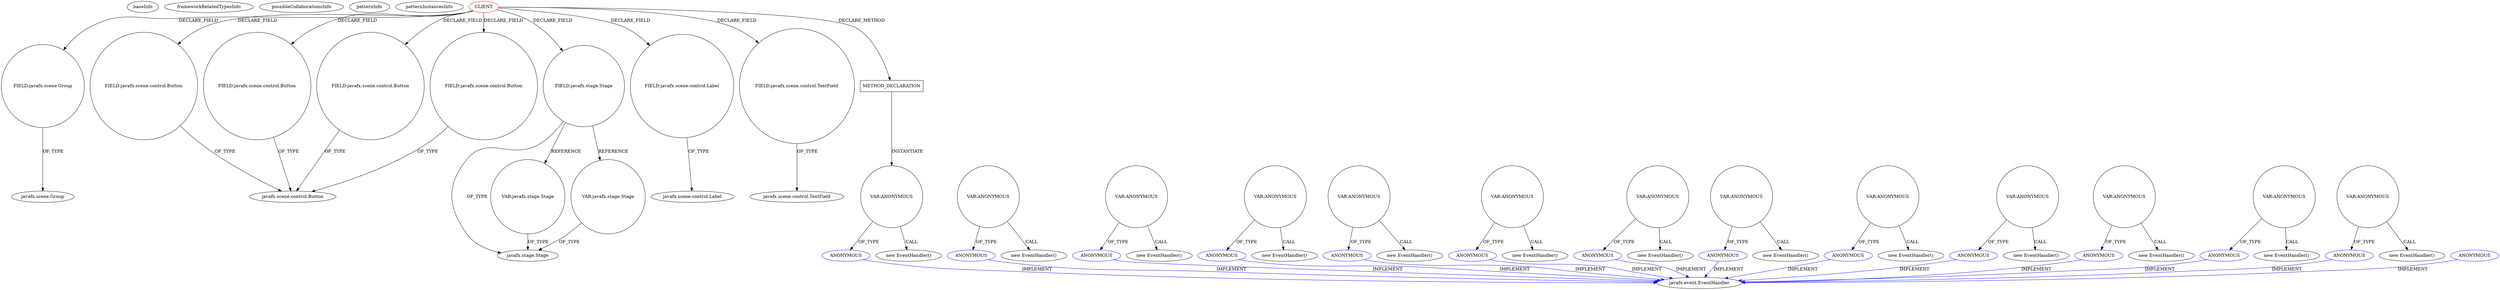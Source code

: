 digraph {
baseInfo[graphId=1433,category="pattern",isAnonymous=false,possibleRelation=false]
frameworkRelatedTypesInfo[]
possibleCollaborationsInfo[]
patternInfo[frequency=2.0,patternRootClient=0]
patternInstancesInfo[0="joelburget-miftiwac~/joelburget-miftiwac/miftiwac-master/src/Dynamic_page.java~Dynamic_page~3333",1="didygo-gce-display~/didygo-gce-display/gce-display-master/src/proto1/DashBoard.java~DashBoard~2407"]
28[label="FIELD:javafx.scene.Group",vertexType="FIELD_DECLARATION",isFrameworkType=false,shape=circle]
0[label="CLIENT",vertexType="ROOT_CLIENT_CLASS_DECLARATION",isFrameworkType=false,color=red]
4[label="FIELD:javafx.scene.control.Button",vertexType="FIELD_DECLARATION",isFrameworkType=false,shape=circle]
14[label="FIELD:javafx.scene.control.Button",vertexType="FIELD_DECLARATION",isFrameworkType=false,shape=circle]
10[label="FIELD:javafx.scene.control.Button",vertexType="FIELD_DECLARATION",isFrameworkType=false,shape=circle]
8[label="FIELD:javafx.scene.control.Button",vertexType="FIELD_DECLARATION",isFrameworkType=false,shape=circle]
34[label="FIELD:javafx.stage.Stage",vertexType="FIELD_DECLARATION",isFrameworkType=false,shape=circle]
22[label="FIELD:javafx.scene.control.Label",vertexType="FIELD_DECLARATION",isFrameworkType=false,shape=circle]
7[label="javafx.scene.control.Label",vertexType="FRAMEWORK_CLASS_TYPE",isFrameworkType=false]
5[label="javafx.scene.control.Button",vertexType="FRAMEWORK_CLASS_TYPE",isFrameworkType=false]
29[label="javafx.scene.Group",vertexType="FRAMEWORK_CLASS_TYPE",isFrameworkType=false]
16[label="FIELD:javafx.scene.control.TextField",vertexType="FIELD_DECLARATION",isFrameworkType=false,shape=circle]
35[label="javafx.stage.Stage",vertexType="FRAMEWORK_CLASS_TYPE",isFrameworkType=false]
85[label="VAR:javafx.stage.Stage",vertexType="VARIABLE_EXPRESION",isFrameworkType=false,shape=circle]
483[label="VAR:javafx.stage.Stage",vertexType="VARIABLE_EXPRESION",isFrameworkType=false,shape=circle]
17[label="javafx.scene.control.TextField",vertexType="FRAMEWORK_CLASS_TYPE",isFrameworkType=false]
395[label="METHOD_DECLARATION",vertexType="CLIENT_METHOD_DECLARATION",isFrameworkType=false,shape=box]
413[label="VAR:ANONYMOUS",vertexType="VARIABLE_EXPRESION",isFrameworkType=false,shape=circle]
414[label="ANONYMOUS",vertexType="REFERENCE_ANONYMOUS_DECLARATION",isFrameworkType=false,color=blue]
412[label="new EventHandler()",vertexType="CONSTRUCTOR_CALL",isFrameworkType=false]
65[label="javafx.event.EventHandler",vertexType="FRAMEWORK_INTERFACE_TYPE",isFrameworkType=false]
568[label="ANONYMOUS",vertexType="REFERENCE_ANONYMOUS_DECLARATION",isFrameworkType=false,color=blue]
596[label="ANONYMOUS",vertexType="REFERENCE_ANONYMOUS_DECLARATION",isFrameworkType=false,color=blue]
319[label="ANONYMOUS",vertexType="REFERENCE_ANONYMOUS_DECLARATION",isFrameworkType=false,color=blue]
648[label="ANONYMOUS",vertexType="REFERENCE_ANONYMOUS_DECLARATION",isFrameworkType=false,color=blue]
293[label="ANONYMOUS",vertexType="REFERENCE_ANONYMOUS_DECLARATION",isFrameworkType=false,color=blue]
64[label="ANONYMOUS",vertexType="REFERENCE_ANONYMOUS_DECLARATION",isFrameworkType=false,color=blue]
235[label="ANONYMOUS",vertexType="REFERENCE_ANONYMOUS_DECLARATION",isFrameworkType=false,color=blue]
436[label="ANONYMOUS",vertexType="REFERENCE_ANONYMOUS_DECLARATION",isFrameworkType=false,color=blue]
480[label="ANONYMOUS",vertexType="REFERENCE_ANONYMOUS_DECLARATION",isFrameworkType=false,color=blue]
393[label="ANONYMOUS",vertexType="REFERENCE_ANONYMOUS_DECLARATION",isFrameworkType=false,color=blue]
124[label="ANONYMOUS",vertexType="REFERENCE_ANONYMOUS_DECLARATION",isFrameworkType=false,color=blue]
82[label="ANONYMOUS",vertexType="REFERENCE_ANONYMOUS_DECLARATION",isFrameworkType=false,color=blue]
661[label="ANONYMOUS",vertexType="REFERENCE_ANONYMOUS_DECLARATION",isFrameworkType=false,color=blue]
123[label="VAR:ANONYMOUS",vertexType="VARIABLE_EXPRESION",isFrameworkType=false,shape=circle]
122[label="new EventHandler()",vertexType="CONSTRUCTOR_CALL",isFrameworkType=false]
63[label="VAR:ANONYMOUS",vertexType="VARIABLE_EXPRESION",isFrameworkType=false,shape=circle]
62[label="new EventHandler()",vertexType="CONSTRUCTOR_CALL",isFrameworkType=false]
318[label="VAR:ANONYMOUS",vertexType="VARIABLE_EXPRESION",isFrameworkType=false,shape=circle]
317[label="new EventHandler()",vertexType="CONSTRUCTOR_CALL",isFrameworkType=false]
567[label="VAR:ANONYMOUS",vertexType="VARIABLE_EXPRESION",isFrameworkType=false,shape=circle]
566[label="new EventHandler()",vertexType="CONSTRUCTOR_CALL",isFrameworkType=false]
435[label="VAR:ANONYMOUS",vertexType="VARIABLE_EXPRESION",isFrameworkType=false,shape=circle]
434[label="new EventHandler()",vertexType="CONSTRUCTOR_CALL",isFrameworkType=false]
647[label="VAR:ANONYMOUS",vertexType="VARIABLE_EXPRESION",isFrameworkType=false,shape=circle]
646[label="new EventHandler()",vertexType="CONSTRUCTOR_CALL",isFrameworkType=false]
292[label="VAR:ANONYMOUS",vertexType="VARIABLE_EXPRESION",isFrameworkType=false,shape=circle]
291[label="new EventHandler()",vertexType="CONSTRUCTOR_CALL",isFrameworkType=false]
81[label="VAR:ANONYMOUS",vertexType="VARIABLE_EXPRESION",isFrameworkType=false,shape=circle]
80[label="new EventHandler()",vertexType="CONSTRUCTOR_CALL",isFrameworkType=false]
392[label="VAR:ANONYMOUS",vertexType="VARIABLE_EXPRESION",isFrameworkType=false,shape=circle]
391[label="new EventHandler()",vertexType="CONSTRUCTOR_CALL",isFrameworkType=false]
479[label="VAR:ANONYMOUS",vertexType="VARIABLE_EXPRESION",isFrameworkType=false,shape=circle]
478[label="new EventHandler()",vertexType="CONSTRUCTOR_CALL",isFrameworkType=false]
234[label="VAR:ANONYMOUS",vertexType="VARIABLE_EXPRESION",isFrameworkType=false,shape=circle]
233[label="new EventHandler()",vertexType="CONSTRUCTOR_CALL",isFrameworkType=false]
595[label="VAR:ANONYMOUS",vertexType="VARIABLE_EXPRESION",isFrameworkType=false,shape=circle]
594[label="new EventHandler()",vertexType="CONSTRUCTOR_CALL",isFrameworkType=false]
0->16[label="DECLARE_FIELD"]
292->293[label="OF_TYPE"]
480->65[label="IMPLEMENT",color=blue]
479->478[label="CALL"]
392->391[label="CALL"]
85->35[label="OF_TYPE"]
235->65[label="IMPLEMENT",color=blue]
595->596[label="OF_TYPE"]
596->65[label="IMPLEMENT",color=blue]
292->291[label="CALL"]
4->5[label="OF_TYPE"]
81->80[label="CALL"]
81->82[label="OF_TYPE"]
318->317[label="CALL"]
293->65[label="IMPLEMENT",color=blue]
34->85[label="REFERENCE"]
34->483[label="REFERENCE"]
16->17[label="OF_TYPE"]
318->319[label="OF_TYPE"]
479->480[label="OF_TYPE"]
595->594[label="CALL"]
393->65[label="IMPLEMENT",color=blue]
8->5[label="OF_TYPE"]
414->65[label="IMPLEMENT",color=blue]
648->65[label="IMPLEMENT",color=blue]
568->65[label="IMPLEMENT",color=blue]
436->65[label="IMPLEMENT",color=blue]
0->28[label="DECLARE_FIELD"]
647->648[label="OF_TYPE"]
647->646[label="CALL"]
435->434[label="CALL"]
0->10[label="DECLARE_FIELD"]
14->5[label="OF_TYPE"]
28->29[label="OF_TYPE"]
413->414[label="OF_TYPE"]
34->35[label="OF_TYPE"]
124->65[label="IMPLEMENT",color=blue]
0->8[label="DECLARE_FIELD"]
234->235[label="OF_TYPE"]
435->436[label="OF_TYPE"]
0->395[label="DECLARE_METHOD"]
82->65[label="IMPLEMENT",color=blue]
0->14[label="DECLARE_FIELD"]
0->22[label="DECLARE_FIELD"]
483->35[label="OF_TYPE"]
123->122[label="CALL"]
63->62[label="CALL"]
319->65[label="IMPLEMENT",color=blue]
413->412[label="CALL"]
567->568[label="OF_TYPE"]
123->124[label="OF_TYPE"]
10->5[label="OF_TYPE"]
567->566[label="CALL"]
22->7[label="OF_TYPE"]
64->65[label="IMPLEMENT",color=blue]
661->65[label="IMPLEMENT",color=blue]
395->413[label="INSTANTIATE"]
63->64[label="OF_TYPE"]
0->4[label="DECLARE_FIELD"]
0->34[label="DECLARE_FIELD"]
392->393[label="OF_TYPE"]
234->233[label="CALL"]
}
